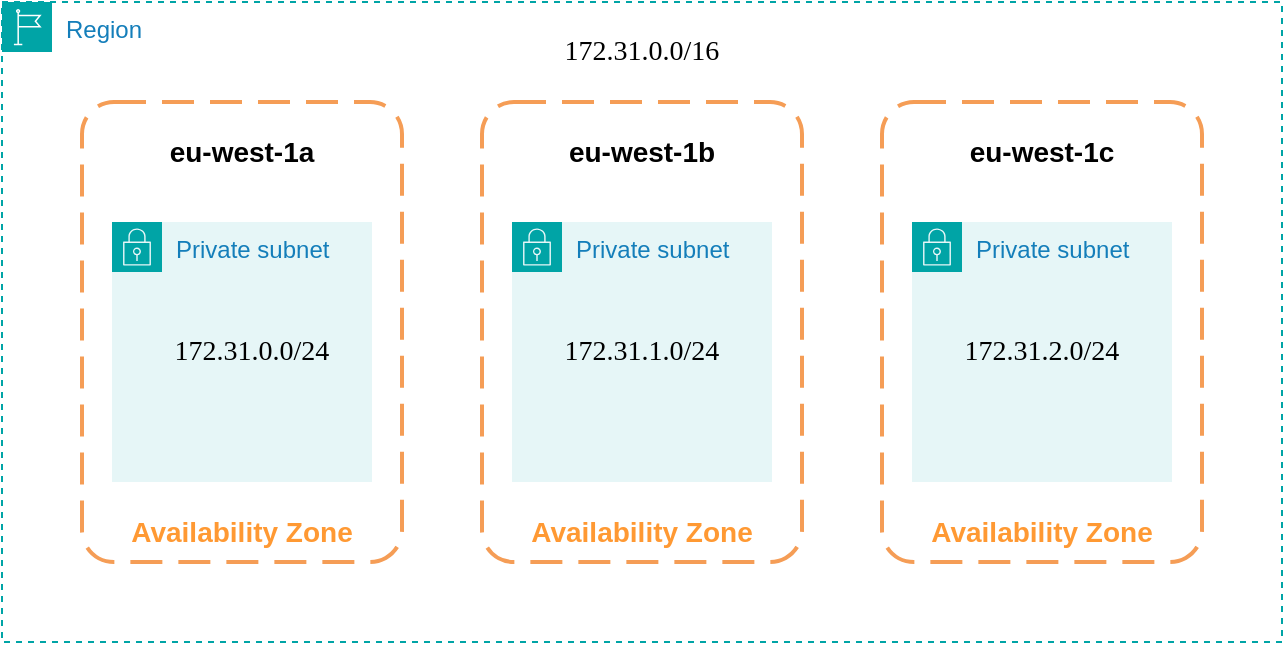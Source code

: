 <mxfile version="24.7.17">
  <diagram name="Page-1" id="p8J13Eus_eL60CYvkrqD">
    <mxGraphModel dx="1851" dy="1376" grid="1" gridSize="10" guides="1" tooltips="1" connect="1" arrows="1" fold="1" page="1" pageScale="1" pageWidth="1000" pageHeight="1000" math="0" shadow="0">
      <root>
        <mxCell id="0" />
        <mxCell id="1" parent="0" />
        <mxCell id="OcFp6CyiSyLSBWcYTiPV-1" value="Region" style="points=[[0,0],[0.25,0],[0.5,0],[0.75,0],[1,0],[1,0.25],[1,0.5],[1,0.75],[1,1],[0.75,1],[0.5,1],[0.25,1],[0,1],[0,0.75],[0,0.5],[0,0.25]];outlineConnect=0;gradientColor=none;html=1;whiteSpace=wrap;fontSize=12;fontStyle=0;container=1;pointerEvents=0;collapsible=0;recursiveResize=0;shape=mxgraph.aws4.group;grIcon=mxgraph.aws4.group_region;strokeColor=#00A4A6;fillColor=none;verticalAlign=top;align=left;spacingLeft=30;fontColor=#147EBA;dashed=1;" vertex="1" parent="1">
          <mxGeometry x="40" y="40" width="640" height="320" as="geometry" />
        </mxCell>
        <mxCell id="OcFp6CyiSyLSBWcYTiPV-35" value="Availability Zone" style="rounded=1;arcSize=10;dashed=1;strokeColor=#F59D56;fillColor=none;gradientColor=none;dashPattern=8 4;strokeWidth=2;fontSize=14;fontStyle=1;horizontal=1;align=center;verticalAlign=bottom;spacing=7.874;fontColor=#FF9933;" vertex="1" parent="OcFp6CyiSyLSBWcYTiPV-1">
          <mxGeometry x="440" y="50" width="160" height="230" as="geometry" />
        </mxCell>
        <mxCell id="OcFp6CyiSyLSBWcYTiPV-36" value="eu-west-1a" style="text;html=1;align=center;verticalAlign=middle;whiteSpace=wrap;rounded=0;fontStyle=1;fontSize=14;" vertex="1" parent="OcFp6CyiSyLSBWcYTiPV-1">
          <mxGeometry x="50" y="60" width="140" height="30" as="geometry" />
        </mxCell>
        <mxCell id="OcFp6CyiSyLSBWcYTiPV-37" value="eu-west-1b" style="text;html=1;align=center;verticalAlign=middle;whiteSpace=wrap;rounded=0;fontStyle=1;fontSize=14;" vertex="1" parent="OcFp6CyiSyLSBWcYTiPV-1">
          <mxGeometry x="250" y="60" width="140" height="30" as="geometry" />
        </mxCell>
        <mxCell id="OcFp6CyiSyLSBWcYTiPV-38" value="eu-west-1c" style="text;html=1;align=center;verticalAlign=middle;whiteSpace=wrap;rounded=0;fontStyle=1;fontSize=14;" vertex="1" parent="OcFp6CyiSyLSBWcYTiPV-1">
          <mxGeometry x="450" y="60" width="140" height="30" as="geometry" />
        </mxCell>
        <mxCell id="OcFp6CyiSyLSBWcYTiPV-40" value="Private subnet" style="points=[[0,0],[0.25,0],[0.5,0],[0.75,0],[1,0],[1,0.25],[1,0.5],[1,0.75],[1,1],[0.75,1],[0.5,1],[0.25,1],[0,1],[0,0.75],[0,0.5],[0,0.25]];outlineConnect=0;gradientColor=none;html=1;whiteSpace=wrap;fontSize=12;fontStyle=0;container=1;pointerEvents=0;collapsible=0;recursiveResize=0;shape=mxgraph.aws4.group;grIcon=mxgraph.aws4.group_security_group;grStroke=0;strokeColor=#00A4A6;fillColor=#E6F6F7;verticalAlign=top;align=left;spacingLeft=30;fontColor=#147EBA;dashed=0;" vertex="1" parent="OcFp6CyiSyLSBWcYTiPV-1">
          <mxGeometry x="55" y="110" width="130" height="130" as="geometry" />
        </mxCell>
        <mxCell id="OcFp6CyiSyLSBWcYTiPV-34" value="Availability Zone" style="rounded=1;arcSize=10;dashed=1;strokeColor=#F59D56;fillColor=none;gradientColor=none;dashPattern=8 4;strokeWidth=2;fontSize=14;fontStyle=1;horizontal=1;align=center;verticalAlign=bottom;spacing=7.874;fontColor=#FF9933;" vertex="1" parent="OcFp6CyiSyLSBWcYTiPV-1">
          <mxGeometry x="240" y="50" width="160" height="230" as="geometry" />
        </mxCell>
        <mxCell id="OcFp6CyiSyLSBWcYTiPV-41" value="Private subnet" style="points=[[0,0],[0.25,0],[0.5,0],[0.75,0],[1,0],[1,0.25],[1,0.5],[1,0.75],[1,1],[0.75,1],[0.5,1],[0.25,1],[0,1],[0,0.75],[0,0.5],[0,0.25]];outlineConnect=0;gradientColor=none;html=1;whiteSpace=wrap;fontSize=12;fontStyle=0;container=1;pointerEvents=0;collapsible=0;recursiveResize=0;shape=mxgraph.aws4.group;grIcon=mxgraph.aws4.group_security_group;grStroke=0;strokeColor=#00A4A6;fillColor=#E6F6F7;verticalAlign=top;align=left;spacingLeft=30;fontColor=#147EBA;dashed=0;" vertex="1" parent="OcFp6CyiSyLSBWcYTiPV-1">
          <mxGeometry x="255" y="110" width="130" height="130" as="geometry" />
        </mxCell>
        <mxCell id="OcFp6CyiSyLSBWcYTiPV-44" value="172.31.1.0/24" style="text;html=1;align=center;verticalAlign=middle;whiteSpace=wrap;rounded=0;fontFamily=Verdana;fontSize=14;" vertex="1" parent="OcFp6CyiSyLSBWcYTiPV-41">
          <mxGeometry x="5" y="50" width="120" height="30" as="geometry" />
        </mxCell>
        <mxCell id="OcFp6CyiSyLSBWcYTiPV-42" value="Private subnet" style="points=[[0,0],[0.25,0],[0.5,0],[0.75,0],[1,0],[1,0.25],[1,0.5],[1,0.75],[1,1],[0.75,1],[0.5,1],[0.25,1],[0,1],[0,0.75],[0,0.5],[0,0.25]];outlineConnect=0;gradientColor=none;html=1;whiteSpace=wrap;fontSize=12;fontStyle=0;container=1;pointerEvents=0;collapsible=0;recursiveResize=0;shape=mxgraph.aws4.group;grIcon=mxgraph.aws4.group_security_group;grStroke=0;strokeColor=#00A4A6;fillColor=#E6F6F7;verticalAlign=top;align=left;spacingLeft=30;fontColor=#147EBA;dashed=0;" vertex="1" parent="OcFp6CyiSyLSBWcYTiPV-1">
          <mxGeometry x="455" y="110" width="130" height="130" as="geometry" />
        </mxCell>
        <mxCell id="OcFp6CyiSyLSBWcYTiPV-45" value="172.31.2.0/24" style="text;html=1;align=center;verticalAlign=middle;whiteSpace=wrap;rounded=0;fontFamily=Verdana;fontSize=14;" vertex="1" parent="OcFp6CyiSyLSBWcYTiPV-42">
          <mxGeometry x="5" y="50" width="120" height="30" as="geometry" />
        </mxCell>
        <mxCell id="OcFp6CyiSyLSBWcYTiPV-2" value="Availability Zone" style="rounded=1;arcSize=10;dashed=1;strokeColor=#F59D56;fillColor=none;gradientColor=none;dashPattern=8 4;strokeWidth=2;fontSize=14;fontStyle=1;horizontal=1;align=center;verticalAlign=bottom;spacing=7.874;fontColor=#FF9933;" vertex="1" parent="OcFp6CyiSyLSBWcYTiPV-1">
          <mxGeometry x="40" y="50" width="160" height="230" as="geometry" />
        </mxCell>
        <mxCell id="OcFp6CyiSyLSBWcYTiPV-39" value="172.31.0.0/24" style="text;html=1;align=center;verticalAlign=middle;whiteSpace=wrap;rounded=0;fontFamily=Verdana;fontSize=14;" vertex="1" parent="OcFp6CyiSyLSBWcYTiPV-1">
          <mxGeometry x="65" y="160" width="120" height="30" as="geometry" />
        </mxCell>
        <mxCell id="OcFp6CyiSyLSBWcYTiPV-43" value="172.31.0.0/16" style="text;html=1;align=center;verticalAlign=middle;whiteSpace=wrap;rounded=0;fontFamily=Verdana;fontSize=14;" vertex="1" parent="OcFp6CyiSyLSBWcYTiPV-1">
          <mxGeometry x="250" y="10" width="140" height="30" as="geometry" />
        </mxCell>
      </root>
    </mxGraphModel>
  </diagram>
</mxfile>
